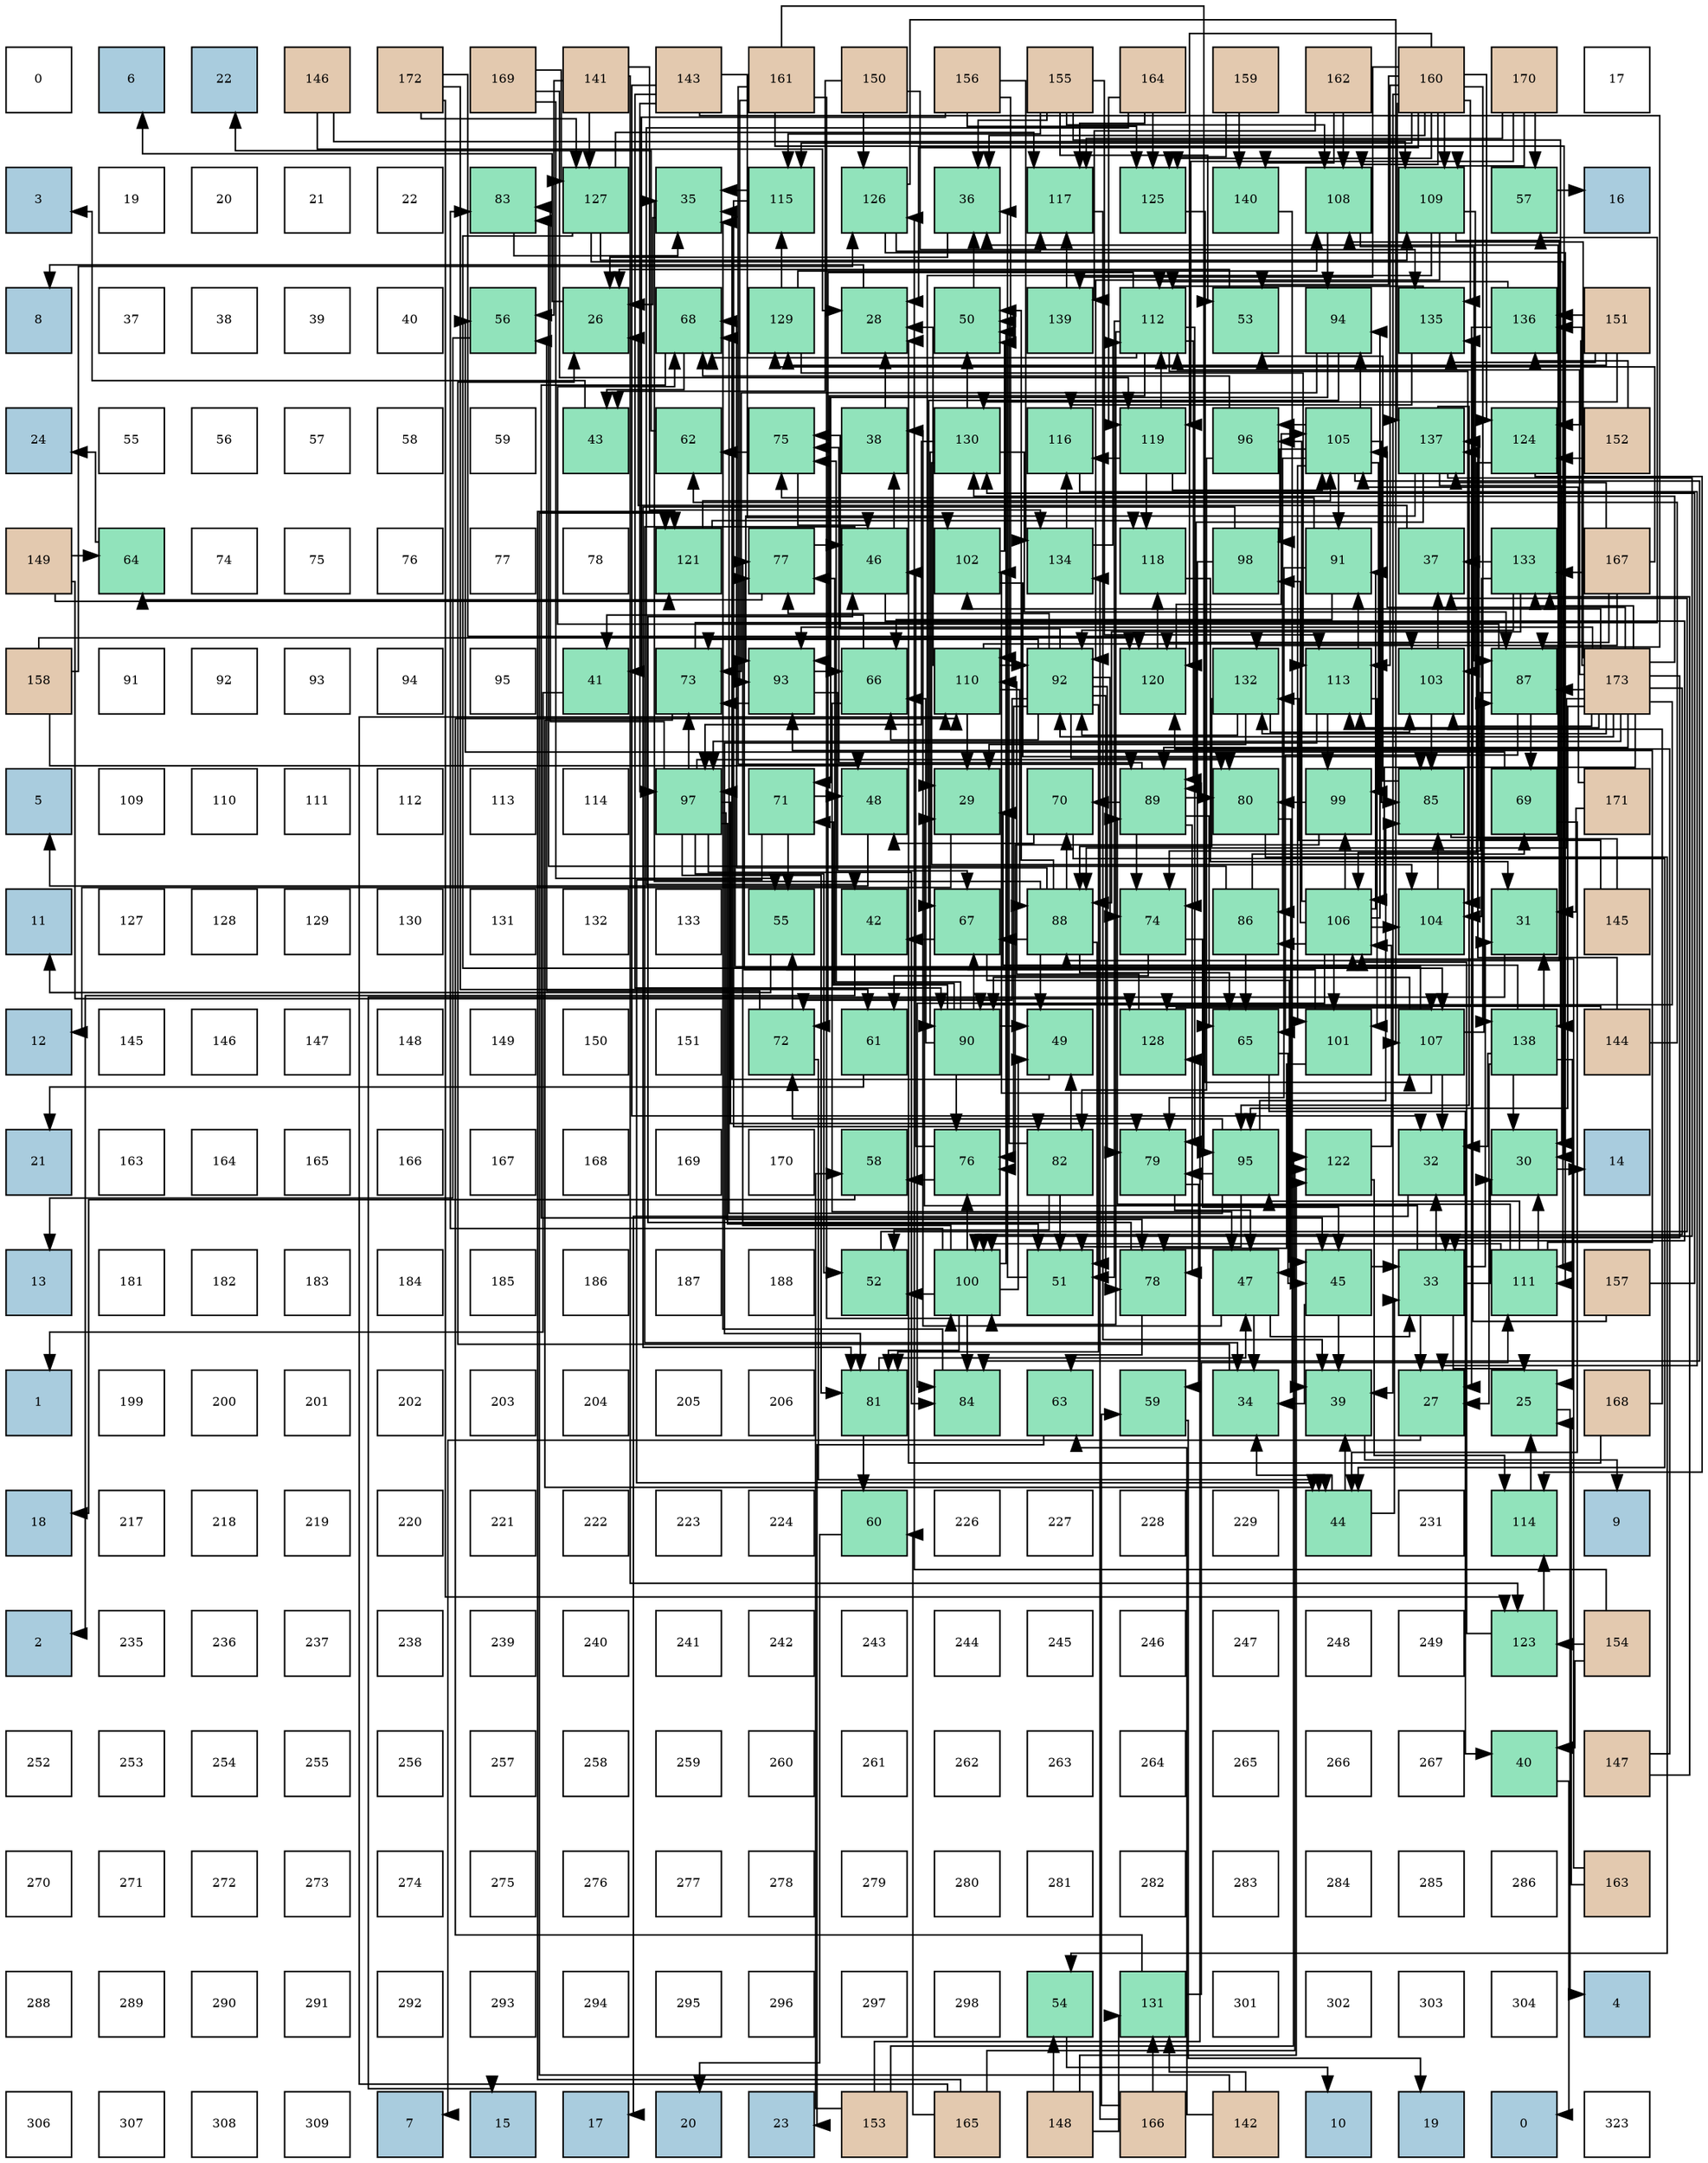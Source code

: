 digraph layout{
 rankdir=TB;
 splines=ortho;
 node [style=filled shape=square fixedsize=true width=0.6];
0[label="0", fontsize=8, fillcolor="#ffffff"];
1[label="6", fontsize=8, fillcolor="#a9ccde"];
2[label="22", fontsize=8, fillcolor="#a9ccde"];
3[label="146", fontsize=8, fillcolor="#e3c9af"];
4[label="172", fontsize=8, fillcolor="#e3c9af"];
5[label="169", fontsize=8, fillcolor="#e3c9af"];
6[label="141", fontsize=8, fillcolor="#e3c9af"];
7[label="143", fontsize=8, fillcolor="#e3c9af"];
8[label="161", fontsize=8, fillcolor="#e3c9af"];
9[label="150", fontsize=8, fillcolor="#e3c9af"];
10[label="156", fontsize=8, fillcolor="#e3c9af"];
11[label="155", fontsize=8, fillcolor="#e3c9af"];
12[label="164", fontsize=8, fillcolor="#e3c9af"];
13[label="159", fontsize=8, fillcolor="#e3c9af"];
14[label="162", fontsize=8, fillcolor="#e3c9af"];
15[label="160", fontsize=8, fillcolor="#e3c9af"];
16[label="170", fontsize=8, fillcolor="#e3c9af"];
17[label="17", fontsize=8, fillcolor="#ffffff"];
18[label="3", fontsize=8, fillcolor="#a9ccde"];
19[label="19", fontsize=8, fillcolor="#ffffff"];
20[label="20", fontsize=8, fillcolor="#ffffff"];
21[label="21", fontsize=8, fillcolor="#ffffff"];
22[label="22", fontsize=8, fillcolor="#ffffff"];
23[label="83", fontsize=8, fillcolor="#91e3bb"];
24[label="127", fontsize=8, fillcolor="#91e3bb"];
25[label="35", fontsize=8, fillcolor="#91e3bb"];
26[label="115", fontsize=8, fillcolor="#91e3bb"];
27[label="126", fontsize=8, fillcolor="#91e3bb"];
28[label="36", fontsize=8, fillcolor="#91e3bb"];
29[label="117", fontsize=8, fillcolor="#91e3bb"];
30[label="125", fontsize=8, fillcolor="#91e3bb"];
31[label="140", fontsize=8, fillcolor="#91e3bb"];
32[label="108", fontsize=8, fillcolor="#91e3bb"];
33[label="109", fontsize=8, fillcolor="#91e3bb"];
34[label="57", fontsize=8, fillcolor="#91e3bb"];
35[label="16", fontsize=8, fillcolor="#a9ccde"];
36[label="8", fontsize=8, fillcolor="#a9ccde"];
37[label="37", fontsize=8, fillcolor="#ffffff"];
38[label="38", fontsize=8, fillcolor="#ffffff"];
39[label="39", fontsize=8, fillcolor="#ffffff"];
40[label="40", fontsize=8, fillcolor="#ffffff"];
41[label="56", fontsize=8, fillcolor="#91e3bb"];
42[label="26", fontsize=8, fillcolor="#91e3bb"];
43[label="68", fontsize=8, fillcolor="#91e3bb"];
44[label="129", fontsize=8, fillcolor="#91e3bb"];
45[label="28", fontsize=8, fillcolor="#91e3bb"];
46[label="50", fontsize=8, fillcolor="#91e3bb"];
47[label="139", fontsize=8, fillcolor="#91e3bb"];
48[label="112", fontsize=8, fillcolor="#91e3bb"];
49[label="53", fontsize=8, fillcolor="#91e3bb"];
50[label="94", fontsize=8, fillcolor="#91e3bb"];
51[label="135", fontsize=8, fillcolor="#91e3bb"];
52[label="136", fontsize=8, fillcolor="#91e3bb"];
53[label="151", fontsize=8, fillcolor="#e3c9af"];
54[label="24", fontsize=8, fillcolor="#a9ccde"];
55[label="55", fontsize=8, fillcolor="#ffffff"];
56[label="56", fontsize=8, fillcolor="#ffffff"];
57[label="57", fontsize=8, fillcolor="#ffffff"];
58[label="58", fontsize=8, fillcolor="#ffffff"];
59[label="59", fontsize=8, fillcolor="#ffffff"];
60[label="43", fontsize=8, fillcolor="#91e3bb"];
61[label="62", fontsize=8, fillcolor="#91e3bb"];
62[label="75", fontsize=8, fillcolor="#91e3bb"];
63[label="38", fontsize=8, fillcolor="#91e3bb"];
64[label="130", fontsize=8, fillcolor="#91e3bb"];
65[label="116", fontsize=8, fillcolor="#91e3bb"];
66[label="119", fontsize=8, fillcolor="#91e3bb"];
67[label="96", fontsize=8, fillcolor="#91e3bb"];
68[label="105", fontsize=8, fillcolor="#91e3bb"];
69[label="137", fontsize=8, fillcolor="#91e3bb"];
70[label="124", fontsize=8, fillcolor="#91e3bb"];
71[label="152", fontsize=8, fillcolor="#e3c9af"];
72[label="149", fontsize=8, fillcolor="#e3c9af"];
73[label="64", fontsize=8, fillcolor="#91e3bb"];
74[label="74", fontsize=8, fillcolor="#ffffff"];
75[label="75", fontsize=8, fillcolor="#ffffff"];
76[label="76", fontsize=8, fillcolor="#ffffff"];
77[label="77", fontsize=8, fillcolor="#ffffff"];
78[label="78", fontsize=8, fillcolor="#ffffff"];
79[label="121", fontsize=8, fillcolor="#91e3bb"];
80[label="77", fontsize=8, fillcolor="#91e3bb"];
81[label="46", fontsize=8, fillcolor="#91e3bb"];
82[label="102", fontsize=8, fillcolor="#91e3bb"];
83[label="134", fontsize=8, fillcolor="#91e3bb"];
84[label="118", fontsize=8, fillcolor="#91e3bb"];
85[label="98", fontsize=8, fillcolor="#91e3bb"];
86[label="91", fontsize=8, fillcolor="#91e3bb"];
87[label="37", fontsize=8, fillcolor="#91e3bb"];
88[label="133", fontsize=8, fillcolor="#91e3bb"];
89[label="167", fontsize=8, fillcolor="#e3c9af"];
90[label="158", fontsize=8, fillcolor="#e3c9af"];
91[label="91", fontsize=8, fillcolor="#ffffff"];
92[label="92", fontsize=8, fillcolor="#ffffff"];
93[label="93", fontsize=8, fillcolor="#ffffff"];
94[label="94", fontsize=8, fillcolor="#ffffff"];
95[label="95", fontsize=8, fillcolor="#ffffff"];
96[label="41", fontsize=8, fillcolor="#91e3bb"];
97[label="73", fontsize=8, fillcolor="#91e3bb"];
98[label="93", fontsize=8, fillcolor="#91e3bb"];
99[label="66", fontsize=8, fillcolor="#91e3bb"];
100[label="110", fontsize=8, fillcolor="#91e3bb"];
101[label="92", fontsize=8, fillcolor="#91e3bb"];
102[label="120", fontsize=8, fillcolor="#91e3bb"];
103[label="132", fontsize=8, fillcolor="#91e3bb"];
104[label="113", fontsize=8, fillcolor="#91e3bb"];
105[label="103", fontsize=8, fillcolor="#91e3bb"];
106[label="87", fontsize=8, fillcolor="#91e3bb"];
107[label="173", fontsize=8, fillcolor="#e3c9af"];
108[label="5", fontsize=8, fillcolor="#a9ccde"];
109[label="109", fontsize=8, fillcolor="#ffffff"];
110[label="110", fontsize=8, fillcolor="#ffffff"];
111[label="111", fontsize=8, fillcolor="#ffffff"];
112[label="112", fontsize=8, fillcolor="#ffffff"];
113[label="113", fontsize=8, fillcolor="#ffffff"];
114[label="114", fontsize=8, fillcolor="#ffffff"];
115[label="97", fontsize=8, fillcolor="#91e3bb"];
116[label="71", fontsize=8, fillcolor="#91e3bb"];
117[label="48", fontsize=8, fillcolor="#91e3bb"];
118[label="29", fontsize=8, fillcolor="#91e3bb"];
119[label="70", fontsize=8, fillcolor="#91e3bb"];
120[label="89", fontsize=8, fillcolor="#91e3bb"];
121[label="80", fontsize=8, fillcolor="#91e3bb"];
122[label="99", fontsize=8, fillcolor="#91e3bb"];
123[label="85", fontsize=8, fillcolor="#91e3bb"];
124[label="69", fontsize=8, fillcolor="#91e3bb"];
125[label="171", fontsize=8, fillcolor="#e3c9af"];
126[label="11", fontsize=8, fillcolor="#a9ccde"];
127[label="127", fontsize=8, fillcolor="#ffffff"];
128[label="128", fontsize=8, fillcolor="#ffffff"];
129[label="129", fontsize=8, fillcolor="#ffffff"];
130[label="130", fontsize=8, fillcolor="#ffffff"];
131[label="131", fontsize=8, fillcolor="#ffffff"];
132[label="132", fontsize=8, fillcolor="#ffffff"];
133[label="133", fontsize=8, fillcolor="#ffffff"];
134[label="55", fontsize=8, fillcolor="#91e3bb"];
135[label="42", fontsize=8, fillcolor="#91e3bb"];
136[label="67", fontsize=8, fillcolor="#91e3bb"];
137[label="88", fontsize=8, fillcolor="#91e3bb"];
138[label="74", fontsize=8, fillcolor="#91e3bb"];
139[label="86", fontsize=8, fillcolor="#91e3bb"];
140[label="106", fontsize=8, fillcolor="#91e3bb"];
141[label="104", fontsize=8, fillcolor="#91e3bb"];
142[label="31", fontsize=8, fillcolor="#91e3bb"];
143[label="145", fontsize=8, fillcolor="#e3c9af"];
144[label="12", fontsize=8, fillcolor="#a9ccde"];
145[label="145", fontsize=8, fillcolor="#ffffff"];
146[label="146", fontsize=8, fillcolor="#ffffff"];
147[label="147", fontsize=8, fillcolor="#ffffff"];
148[label="148", fontsize=8, fillcolor="#ffffff"];
149[label="149", fontsize=8, fillcolor="#ffffff"];
150[label="150", fontsize=8, fillcolor="#ffffff"];
151[label="151", fontsize=8, fillcolor="#ffffff"];
152[label="72", fontsize=8, fillcolor="#91e3bb"];
153[label="61", fontsize=8, fillcolor="#91e3bb"];
154[label="90", fontsize=8, fillcolor="#91e3bb"];
155[label="49", fontsize=8, fillcolor="#91e3bb"];
156[label="128", fontsize=8, fillcolor="#91e3bb"];
157[label="65", fontsize=8, fillcolor="#91e3bb"];
158[label="101", fontsize=8, fillcolor="#91e3bb"];
159[label="107", fontsize=8, fillcolor="#91e3bb"];
160[label="138", fontsize=8, fillcolor="#91e3bb"];
161[label="144", fontsize=8, fillcolor="#e3c9af"];
162[label="21", fontsize=8, fillcolor="#a9ccde"];
163[label="163", fontsize=8, fillcolor="#ffffff"];
164[label="164", fontsize=8, fillcolor="#ffffff"];
165[label="165", fontsize=8, fillcolor="#ffffff"];
166[label="166", fontsize=8, fillcolor="#ffffff"];
167[label="167", fontsize=8, fillcolor="#ffffff"];
168[label="168", fontsize=8, fillcolor="#ffffff"];
169[label="169", fontsize=8, fillcolor="#ffffff"];
170[label="170", fontsize=8, fillcolor="#ffffff"];
171[label="58", fontsize=8, fillcolor="#91e3bb"];
172[label="76", fontsize=8, fillcolor="#91e3bb"];
173[label="82", fontsize=8, fillcolor="#91e3bb"];
174[label="79", fontsize=8, fillcolor="#91e3bb"];
175[label="95", fontsize=8, fillcolor="#91e3bb"];
176[label="122", fontsize=8, fillcolor="#91e3bb"];
177[label="32", fontsize=8, fillcolor="#91e3bb"];
178[label="30", fontsize=8, fillcolor="#91e3bb"];
179[label="14", fontsize=8, fillcolor="#a9ccde"];
180[label="13", fontsize=8, fillcolor="#a9ccde"];
181[label="181", fontsize=8, fillcolor="#ffffff"];
182[label="182", fontsize=8, fillcolor="#ffffff"];
183[label="183", fontsize=8, fillcolor="#ffffff"];
184[label="184", fontsize=8, fillcolor="#ffffff"];
185[label="185", fontsize=8, fillcolor="#ffffff"];
186[label="186", fontsize=8, fillcolor="#ffffff"];
187[label="187", fontsize=8, fillcolor="#ffffff"];
188[label="188", fontsize=8, fillcolor="#ffffff"];
189[label="52", fontsize=8, fillcolor="#91e3bb"];
190[label="100", fontsize=8, fillcolor="#91e3bb"];
191[label="51", fontsize=8, fillcolor="#91e3bb"];
192[label="78", fontsize=8, fillcolor="#91e3bb"];
193[label="47", fontsize=8, fillcolor="#91e3bb"];
194[label="45", fontsize=8, fillcolor="#91e3bb"];
195[label="33", fontsize=8, fillcolor="#91e3bb"];
196[label="111", fontsize=8, fillcolor="#91e3bb"];
197[label="157", fontsize=8, fillcolor="#e3c9af"];
198[label="1", fontsize=8, fillcolor="#a9ccde"];
199[label="199", fontsize=8, fillcolor="#ffffff"];
200[label="200", fontsize=8, fillcolor="#ffffff"];
201[label="201", fontsize=8, fillcolor="#ffffff"];
202[label="202", fontsize=8, fillcolor="#ffffff"];
203[label="203", fontsize=8, fillcolor="#ffffff"];
204[label="204", fontsize=8, fillcolor="#ffffff"];
205[label="205", fontsize=8, fillcolor="#ffffff"];
206[label="206", fontsize=8, fillcolor="#ffffff"];
207[label="81", fontsize=8, fillcolor="#91e3bb"];
208[label="84", fontsize=8, fillcolor="#91e3bb"];
209[label="63", fontsize=8, fillcolor="#91e3bb"];
210[label="59", fontsize=8, fillcolor="#91e3bb"];
211[label="34", fontsize=8, fillcolor="#91e3bb"];
212[label="39", fontsize=8, fillcolor="#91e3bb"];
213[label="27", fontsize=8, fillcolor="#91e3bb"];
214[label="25", fontsize=8, fillcolor="#91e3bb"];
215[label="168", fontsize=8, fillcolor="#e3c9af"];
216[label="18", fontsize=8, fillcolor="#a9ccde"];
217[label="217", fontsize=8, fillcolor="#ffffff"];
218[label="218", fontsize=8, fillcolor="#ffffff"];
219[label="219", fontsize=8, fillcolor="#ffffff"];
220[label="220", fontsize=8, fillcolor="#ffffff"];
221[label="221", fontsize=8, fillcolor="#ffffff"];
222[label="222", fontsize=8, fillcolor="#ffffff"];
223[label="223", fontsize=8, fillcolor="#ffffff"];
224[label="224", fontsize=8, fillcolor="#ffffff"];
225[label="60", fontsize=8, fillcolor="#91e3bb"];
226[label="226", fontsize=8, fillcolor="#ffffff"];
227[label="227", fontsize=8, fillcolor="#ffffff"];
228[label="228", fontsize=8, fillcolor="#ffffff"];
229[label="229", fontsize=8, fillcolor="#ffffff"];
230[label="44", fontsize=8, fillcolor="#91e3bb"];
231[label="231", fontsize=8, fillcolor="#ffffff"];
232[label="114", fontsize=8, fillcolor="#91e3bb"];
233[label="9", fontsize=8, fillcolor="#a9ccde"];
234[label="2", fontsize=8, fillcolor="#a9ccde"];
235[label="235", fontsize=8, fillcolor="#ffffff"];
236[label="236", fontsize=8, fillcolor="#ffffff"];
237[label="237", fontsize=8, fillcolor="#ffffff"];
238[label="238", fontsize=8, fillcolor="#ffffff"];
239[label="239", fontsize=8, fillcolor="#ffffff"];
240[label="240", fontsize=8, fillcolor="#ffffff"];
241[label="241", fontsize=8, fillcolor="#ffffff"];
242[label="242", fontsize=8, fillcolor="#ffffff"];
243[label="243", fontsize=8, fillcolor="#ffffff"];
244[label="244", fontsize=8, fillcolor="#ffffff"];
245[label="245", fontsize=8, fillcolor="#ffffff"];
246[label="246", fontsize=8, fillcolor="#ffffff"];
247[label="247", fontsize=8, fillcolor="#ffffff"];
248[label="248", fontsize=8, fillcolor="#ffffff"];
249[label="249", fontsize=8, fillcolor="#ffffff"];
250[label="123", fontsize=8, fillcolor="#91e3bb"];
251[label="154", fontsize=8, fillcolor="#e3c9af"];
252[label="252", fontsize=8, fillcolor="#ffffff"];
253[label="253", fontsize=8, fillcolor="#ffffff"];
254[label="254", fontsize=8, fillcolor="#ffffff"];
255[label="255", fontsize=8, fillcolor="#ffffff"];
256[label="256", fontsize=8, fillcolor="#ffffff"];
257[label="257", fontsize=8, fillcolor="#ffffff"];
258[label="258", fontsize=8, fillcolor="#ffffff"];
259[label="259", fontsize=8, fillcolor="#ffffff"];
260[label="260", fontsize=8, fillcolor="#ffffff"];
261[label="261", fontsize=8, fillcolor="#ffffff"];
262[label="262", fontsize=8, fillcolor="#ffffff"];
263[label="263", fontsize=8, fillcolor="#ffffff"];
264[label="264", fontsize=8, fillcolor="#ffffff"];
265[label="265", fontsize=8, fillcolor="#ffffff"];
266[label="266", fontsize=8, fillcolor="#ffffff"];
267[label="267", fontsize=8, fillcolor="#ffffff"];
268[label="40", fontsize=8, fillcolor="#91e3bb"];
269[label="147", fontsize=8, fillcolor="#e3c9af"];
270[label="270", fontsize=8, fillcolor="#ffffff"];
271[label="271", fontsize=8, fillcolor="#ffffff"];
272[label="272", fontsize=8, fillcolor="#ffffff"];
273[label="273", fontsize=8, fillcolor="#ffffff"];
274[label="274", fontsize=8, fillcolor="#ffffff"];
275[label="275", fontsize=8, fillcolor="#ffffff"];
276[label="276", fontsize=8, fillcolor="#ffffff"];
277[label="277", fontsize=8, fillcolor="#ffffff"];
278[label="278", fontsize=8, fillcolor="#ffffff"];
279[label="279", fontsize=8, fillcolor="#ffffff"];
280[label="280", fontsize=8, fillcolor="#ffffff"];
281[label="281", fontsize=8, fillcolor="#ffffff"];
282[label="282", fontsize=8, fillcolor="#ffffff"];
283[label="283", fontsize=8, fillcolor="#ffffff"];
284[label="284", fontsize=8, fillcolor="#ffffff"];
285[label="285", fontsize=8, fillcolor="#ffffff"];
286[label="286", fontsize=8, fillcolor="#ffffff"];
287[label="163", fontsize=8, fillcolor="#e3c9af"];
288[label="288", fontsize=8, fillcolor="#ffffff"];
289[label="289", fontsize=8, fillcolor="#ffffff"];
290[label="290", fontsize=8, fillcolor="#ffffff"];
291[label="291", fontsize=8, fillcolor="#ffffff"];
292[label="292", fontsize=8, fillcolor="#ffffff"];
293[label="293", fontsize=8, fillcolor="#ffffff"];
294[label="294", fontsize=8, fillcolor="#ffffff"];
295[label="295", fontsize=8, fillcolor="#ffffff"];
296[label="296", fontsize=8, fillcolor="#ffffff"];
297[label="297", fontsize=8, fillcolor="#ffffff"];
298[label="298", fontsize=8, fillcolor="#ffffff"];
299[label="54", fontsize=8, fillcolor="#91e3bb"];
300[label="131", fontsize=8, fillcolor="#91e3bb"];
301[label="301", fontsize=8, fillcolor="#ffffff"];
302[label="302", fontsize=8, fillcolor="#ffffff"];
303[label="303", fontsize=8, fillcolor="#ffffff"];
304[label="304", fontsize=8, fillcolor="#ffffff"];
305[label="4", fontsize=8, fillcolor="#a9ccde"];
306[label="306", fontsize=8, fillcolor="#ffffff"];
307[label="307", fontsize=8, fillcolor="#ffffff"];
308[label="308", fontsize=8, fillcolor="#ffffff"];
309[label="309", fontsize=8, fillcolor="#ffffff"];
310[label="7", fontsize=8, fillcolor="#a9ccde"];
311[label="15", fontsize=8, fillcolor="#a9ccde"];
312[label="17", fontsize=8, fillcolor="#a9ccde"];
313[label="20", fontsize=8, fillcolor="#a9ccde"];
314[label="23", fontsize=8, fillcolor="#a9ccde"];
315[label="153", fontsize=8, fillcolor="#e3c9af"];
316[label="165", fontsize=8, fillcolor="#e3c9af"];
317[label="148", fontsize=8, fillcolor="#e3c9af"];
318[label="166", fontsize=8, fillcolor="#e3c9af"];
319[label="142", fontsize=8, fillcolor="#e3c9af"];
320[label="10", fontsize=8, fillcolor="#a9ccde"];
321[label="19", fontsize=8, fillcolor="#a9ccde"];
322[label="0", fontsize=8, fillcolor="#a9ccde"];
323[label="323", fontsize=8, fillcolor="#ffffff"];
edge [constraint=false, style=vis];214 -> 305;
42 -> 1;
213 -> 310;
45 -> 36;
118 -> 144;
178 -> 179;
142 -> 311;
177 -> 312;
195 -> 214;
195 -> 213;
195 -> 118;
195 -> 178;
195 -> 142;
195 -> 177;
211 -> 42;
25 -> 42;
28 -> 42;
87 -> 42;
63 -> 45;
212 -> 233;
268 -> 322;
96 -> 198;
135 -> 234;
60 -> 18;
230 -> 195;
230 -> 211;
230 -> 212;
194 -> 195;
194 -> 211;
194 -> 212;
81 -> 195;
81 -> 211;
81 -> 63;
193 -> 195;
193 -> 211;
193 -> 63;
117 -> 108;
155 -> 25;
46 -> 28;
191 -> 28;
189 -> 87;
49 -> 42;
299 -> 320;
134 -> 126;
41 -> 180;
34 -> 35;
171 -> 216;
210 -> 321;
225 -> 313;
153 -> 162;
61 -> 2;
209 -> 314;
73 -> 54;
157 -> 268;
157 -> 194;
99 -> 96;
99 -> 193;
136 -> 135;
136 -> 194;
43 -> 60;
43 -> 194;
124 -> 230;
124 -> 41;
119 -> 230;
119 -> 117;
116 -> 230;
116 -> 117;
116 -> 134;
152 -> 230;
152 -> 134;
152 -> 41;
97 -> 230;
97 -> 34;
138 -> 194;
138 -> 153;
62 -> 81;
62 -> 61;
172 -> 81;
172 -> 171;
80 -> 81;
80 -> 73;
192 -> 81;
192 -> 209;
174 -> 193;
174 -> 210;
121 -> 193;
121 -> 299;
207 -> 193;
207 -> 225;
173 -> 155;
173 -> 46;
173 -> 191;
173 -> 189;
23 -> 25;
208 -> 25;
123 -> 28;
123 -> 49;
139 -> 157;
139 -> 124;
139 -> 23;
106 -> 157;
106 -> 43;
106 -> 124;
106 -> 138;
137 -> 25;
137 -> 155;
137 -> 46;
137 -> 191;
137 -> 157;
137 -> 136;
137 -> 43;
137 -> 119;
120 -> 157;
120 -> 119;
120 -> 138;
120 -> 62;
120 -> 192;
120 -> 121;
154 -> 155;
154 -> 99;
154 -> 136;
154 -> 116;
154 -> 62;
154 -> 172;
154 -> 80;
86 -> 99;
86 -> 62;
86 -> 174;
101 -> 99;
101 -> 152;
101 -> 97;
101 -> 138;
101 -> 62;
101 -> 172;
101 -> 80;
101 -> 192;
101 -> 174;
101 -> 121;
101 -> 207;
98 -> 99;
98 -> 136;
98 -> 97;
50 -> 136;
50 -> 116;
50 -> 97;
175 -> 191;
175 -> 43;
175 -> 152;
175 -> 174;
175 -> 123;
67 -> 43;
67 -> 173;
115 -> 191;
115 -> 189;
115 -> 97;
115 -> 192;
115 -> 174;
115 -> 121;
115 -> 207;
115 -> 23;
115 -> 208;
85 -> 138;
85 -> 207;
122 -> 172;
122 -> 121;
190 -> 155;
190 -> 46;
190 -> 189;
190 -> 172;
190 -> 80;
190 -> 207;
190 -> 23;
190 -> 208;
158 -> 80;
158 -> 192;
82 -> 46;
82 -> 123;
105 -> 87;
105 -> 123;
141 -> 123;
68 -> 208;
68 -> 123;
68 -> 139;
68 -> 86;
68 -> 50;
68 -> 67;
68 -> 85;
68 -> 122;
68 -> 158;
140 -> 208;
140 -> 139;
140 -> 86;
140 -> 50;
140 -> 67;
140 -> 85;
140 -> 122;
140 -> 158;
140 -> 141;
159 -> 177;
159 -> 106;
159 -> 154;
159 -> 115;
159 -> 82;
32 -> 106;
32 -> 50;
33 -> 118;
33 -> 137;
33 -> 101;
33 -> 105;
100 -> 45;
100 -> 118;
100 -> 137;
100 -> 101;
100 -> 105;
196 -> 178;
196 -> 120;
196 -> 98;
196 -> 175;
196 -> 190;
48 -> 191;
48 -> 43;
48 -> 152;
48 -> 174;
48 -> 120;
48 -> 98;
48 -> 190;
48 -> 141;
104 -> 207;
104 -> 86;
104 -> 122;
104 -> 158;
232 -> 214;
26 -> 25;
26 -> 173;
65 -> 213;
29 -> 212;
84 -> 142;
66 -> 68;
66 -> 48;
66 -> 65;
66 -> 84;
102 -> 68;
102 -> 84;
79 -> 68;
79 -> 84;
176 -> 140;
176 -> 232;
250 -> 140;
250 -> 232;
70 -> 140;
70 -> 232;
30 -> 159;
27 -> 159;
27 -> 196;
27 -> 29;
24 -> 159;
24 -> 33;
24 -> 196;
24 -> 29;
156 -> 159;
156 -> 100;
44 -> 32;
44 -> 104;
44 -> 26;
64 -> 46;
64 -> 106;
64 -> 154;
64 -> 115;
64 -> 141;
300 -> 100;
300 -> 196;
103 -> 118;
103 -> 137;
103 -> 101;
103 -> 105;
88 -> 87;
88 -> 137;
88 -> 101;
88 -> 141;
83 -> 48;
83 -> 65;
51 -> 48;
51 -> 65;
52 -> 213;
52 -> 48;
69 -> 178;
69 -> 120;
69 -> 98;
69 -> 175;
69 -> 190;
160 -> 214;
160 -> 213;
160 -> 118;
160 -> 178;
160 -> 142;
160 -> 177;
47 -> 29;
31 -> 212;
6 -> 41;
6 -> 250;
6 -> 24;
6 -> 83;
319 -> 209;
319 -> 79;
319 -> 300;
7 -> 177;
7 -> 106;
7 -> 154;
7 -> 115;
7 -> 82;
161 -> 61;
161 -> 156;
161 -> 69;
143 -> 103;
143 -> 69;
3 -> 45;
3 -> 33;
269 -> 102;
269 -> 88;
317 -> 299;
317 -> 176;
317 -> 300;
72 -> 73;
72 -> 79;
72 -> 156;
9 -> 60;
9 -> 27;
9 -> 51;
53 -> 70;
53 -> 44;
53 -> 64;
53 -> 51;
53 -> 52;
71 -> 70;
71 -> 52;
315 -> 171;
315 -> 176;
315 -> 156;
251 -> 268;
251 -> 250;
251 -> 27;
11 -> 28;
11 -> 49;
11 -> 32;
11 -> 104;
11 -> 26;
11 -> 160;
10 -> 96;
10 -> 100;
10 -> 30;
10 -> 83;
197 -> 64;
197 -> 51;
90 -> 117;
90 -> 102;
90 -> 27;
13 -> 30;
13 -> 31;
15 -> 45;
15 -> 28;
15 -> 212;
15 -> 49;
15 -> 32;
15 -> 33;
15 -> 104;
15 -> 26;
15 -> 102;
15 -> 70;
15 -> 30;
15 -> 51;
15 -> 69;
15 -> 160;
15 -> 47;
8 -> 178;
8 -> 120;
8 -> 98;
8 -> 175;
8 -> 190;
14 -> 32;
14 -> 47;
14 -> 31;
287 -> 214;
287 -> 140;
12 -> 135;
12 -> 29;
12 -> 66;
12 -> 30;
316 -> 225;
316 -> 100;
316 -> 79;
316 -> 176;
318 -> 210;
318 -> 300;
318 -> 83;
89 -> 102;
89 -> 44;
89 -> 103;
89 -> 88;
89 -> 69;
215 -> 45;
215 -> 104;
5 -> 134;
5 -> 66;
5 -> 24;
16 -> 34;
16 -> 33;
16 -> 29;
16 -> 66;
125 -> 142;
125 -> 68;
4 -> 153;
4 -> 102;
4 -> 250;
4 -> 24;
107 -> 195;
107 -> 106;
107 -> 137;
107 -> 120;
107 -> 154;
107 -> 101;
107 -> 98;
107 -> 175;
107 -> 115;
107 -> 190;
107 -> 82;
107 -> 105;
107 -> 68;
107 -> 140;
107 -> 32;
107 -> 48;
107 -> 104;
107 -> 64;
107 -> 103;
107 -> 88;
107 -> 52;
edge [constraint=true, style=invis];
0 -> 18 -> 36 -> 54 -> 72 -> 90 -> 108 -> 126 -> 144 -> 162 -> 180 -> 198 -> 216 -> 234 -> 252 -> 270 -> 288 -> 306;
1 -> 19 -> 37 -> 55 -> 73 -> 91 -> 109 -> 127 -> 145 -> 163 -> 181 -> 199 -> 217 -> 235 -> 253 -> 271 -> 289 -> 307;
2 -> 20 -> 38 -> 56 -> 74 -> 92 -> 110 -> 128 -> 146 -> 164 -> 182 -> 200 -> 218 -> 236 -> 254 -> 272 -> 290 -> 308;
3 -> 21 -> 39 -> 57 -> 75 -> 93 -> 111 -> 129 -> 147 -> 165 -> 183 -> 201 -> 219 -> 237 -> 255 -> 273 -> 291 -> 309;
4 -> 22 -> 40 -> 58 -> 76 -> 94 -> 112 -> 130 -> 148 -> 166 -> 184 -> 202 -> 220 -> 238 -> 256 -> 274 -> 292 -> 310;
5 -> 23 -> 41 -> 59 -> 77 -> 95 -> 113 -> 131 -> 149 -> 167 -> 185 -> 203 -> 221 -> 239 -> 257 -> 275 -> 293 -> 311;
6 -> 24 -> 42 -> 60 -> 78 -> 96 -> 114 -> 132 -> 150 -> 168 -> 186 -> 204 -> 222 -> 240 -> 258 -> 276 -> 294 -> 312;
7 -> 25 -> 43 -> 61 -> 79 -> 97 -> 115 -> 133 -> 151 -> 169 -> 187 -> 205 -> 223 -> 241 -> 259 -> 277 -> 295 -> 313;
8 -> 26 -> 44 -> 62 -> 80 -> 98 -> 116 -> 134 -> 152 -> 170 -> 188 -> 206 -> 224 -> 242 -> 260 -> 278 -> 296 -> 314;
9 -> 27 -> 45 -> 63 -> 81 -> 99 -> 117 -> 135 -> 153 -> 171 -> 189 -> 207 -> 225 -> 243 -> 261 -> 279 -> 297 -> 315;
10 -> 28 -> 46 -> 64 -> 82 -> 100 -> 118 -> 136 -> 154 -> 172 -> 190 -> 208 -> 226 -> 244 -> 262 -> 280 -> 298 -> 316;
11 -> 29 -> 47 -> 65 -> 83 -> 101 -> 119 -> 137 -> 155 -> 173 -> 191 -> 209 -> 227 -> 245 -> 263 -> 281 -> 299 -> 317;
12 -> 30 -> 48 -> 66 -> 84 -> 102 -> 120 -> 138 -> 156 -> 174 -> 192 -> 210 -> 228 -> 246 -> 264 -> 282 -> 300 -> 318;
13 -> 31 -> 49 -> 67 -> 85 -> 103 -> 121 -> 139 -> 157 -> 175 -> 193 -> 211 -> 229 -> 247 -> 265 -> 283 -> 301 -> 319;
14 -> 32 -> 50 -> 68 -> 86 -> 104 -> 122 -> 140 -> 158 -> 176 -> 194 -> 212 -> 230 -> 248 -> 266 -> 284 -> 302 -> 320;
15 -> 33 -> 51 -> 69 -> 87 -> 105 -> 123 -> 141 -> 159 -> 177 -> 195 -> 213 -> 231 -> 249 -> 267 -> 285 -> 303 -> 321;
16 -> 34 -> 52 -> 70 -> 88 -> 106 -> 124 -> 142 -> 160 -> 178 -> 196 -> 214 -> 232 -> 250 -> 268 -> 286 -> 304 -> 322;
17 -> 35 -> 53 -> 71 -> 89 -> 107 -> 125 -> 143 -> 161 -> 179 -> 197 -> 215 -> 233 -> 251 -> 269 -> 287 -> 305 -> 323;
rank = same {0 -> 1 -> 2 -> 3 -> 4 -> 5 -> 6 -> 7 -> 8 -> 9 -> 10 -> 11 -> 12 -> 13 -> 14 -> 15 -> 16 -> 17};
rank = same {18 -> 19 -> 20 -> 21 -> 22 -> 23 -> 24 -> 25 -> 26 -> 27 -> 28 -> 29 -> 30 -> 31 -> 32 -> 33 -> 34 -> 35};
rank = same {36 -> 37 -> 38 -> 39 -> 40 -> 41 -> 42 -> 43 -> 44 -> 45 -> 46 -> 47 -> 48 -> 49 -> 50 -> 51 -> 52 -> 53};
rank = same {54 -> 55 -> 56 -> 57 -> 58 -> 59 -> 60 -> 61 -> 62 -> 63 -> 64 -> 65 -> 66 -> 67 -> 68 -> 69 -> 70 -> 71};
rank = same {72 -> 73 -> 74 -> 75 -> 76 -> 77 -> 78 -> 79 -> 80 -> 81 -> 82 -> 83 -> 84 -> 85 -> 86 -> 87 -> 88 -> 89};
rank = same {90 -> 91 -> 92 -> 93 -> 94 -> 95 -> 96 -> 97 -> 98 -> 99 -> 100 -> 101 -> 102 -> 103 -> 104 -> 105 -> 106 -> 107};
rank = same {108 -> 109 -> 110 -> 111 -> 112 -> 113 -> 114 -> 115 -> 116 -> 117 -> 118 -> 119 -> 120 -> 121 -> 122 -> 123 -> 124 -> 125};
rank = same {126 -> 127 -> 128 -> 129 -> 130 -> 131 -> 132 -> 133 -> 134 -> 135 -> 136 -> 137 -> 138 -> 139 -> 140 -> 141 -> 142 -> 143};
rank = same {144 -> 145 -> 146 -> 147 -> 148 -> 149 -> 150 -> 151 -> 152 -> 153 -> 154 -> 155 -> 156 -> 157 -> 158 -> 159 -> 160 -> 161};
rank = same {162 -> 163 -> 164 -> 165 -> 166 -> 167 -> 168 -> 169 -> 170 -> 171 -> 172 -> 173 -> 174 -> 175 -> 176 -> 177 -> 178 -> 179};
rank = same {180 -> 181 -> 182 -> 183 -> 184 -> 185 -> 186 -> 187 -> 188 -> 189 -> 190 -> 191 -> 192 -> 193 -> 194 -> 195 -> 196 -> 197};
rank = same {198 -> 199 -> 200 -> 201 -> 202 -> 203 -> 204 -> 205 -> 206 -> 207 -> 208 -> 209 -> 210 -> 211 -> 212 -> 213 -> 214 -> 215};
rank = same {216 -> 217 -> 218 -> 219 -> 220 -> 221 -> 222 -> 223 -> 224 -> 225 -> 226 -> 227 -> 228 -> 229 -> 230 -> 231 -> 232 -> 233};
rank = same {234 -> 235 -> 236 -> 237 -> 238 -> 239 -> 240 -> 241 -> 242 -> 243 -> 244 -> 245 -> 246 -> 247 -> 248 -> 249 -> 250 -> 251};
rank = same {252 -> 253 -> 254 -> 255 -> 256 -> 257 -> 258 -> 259 -> 260 -> 261 -> 262 -> 263 -> 264 -> 265 -> 266 -> 267 -> 268 -> 269};
rank = same {270 -> 271 -> 272 -> 273 -> 274 -> 275 -> 276 -> 277 -> 278 -> 279 -> 280 -> 281 -> 282 -> 283 -> 284 -> 285 -> 286 -> 287};
rank = same {288 -> 289 -> 290 -> 291 -> 292 -> 293 -> 294 -> 295 -> 296 -> 297 -> 298 -> 299 -> 300 -> 301 -> 302 -> 303 -> 304 -> 305};
rank = same {306 -> 307 -> 308 -> 309 -> 310 -> 311 -> 312 -> 313 -> 314 -> 315 -> 316 -> 317 -> 318 -> 319 -> 320 -> 321 -> 322 -> 323};
}